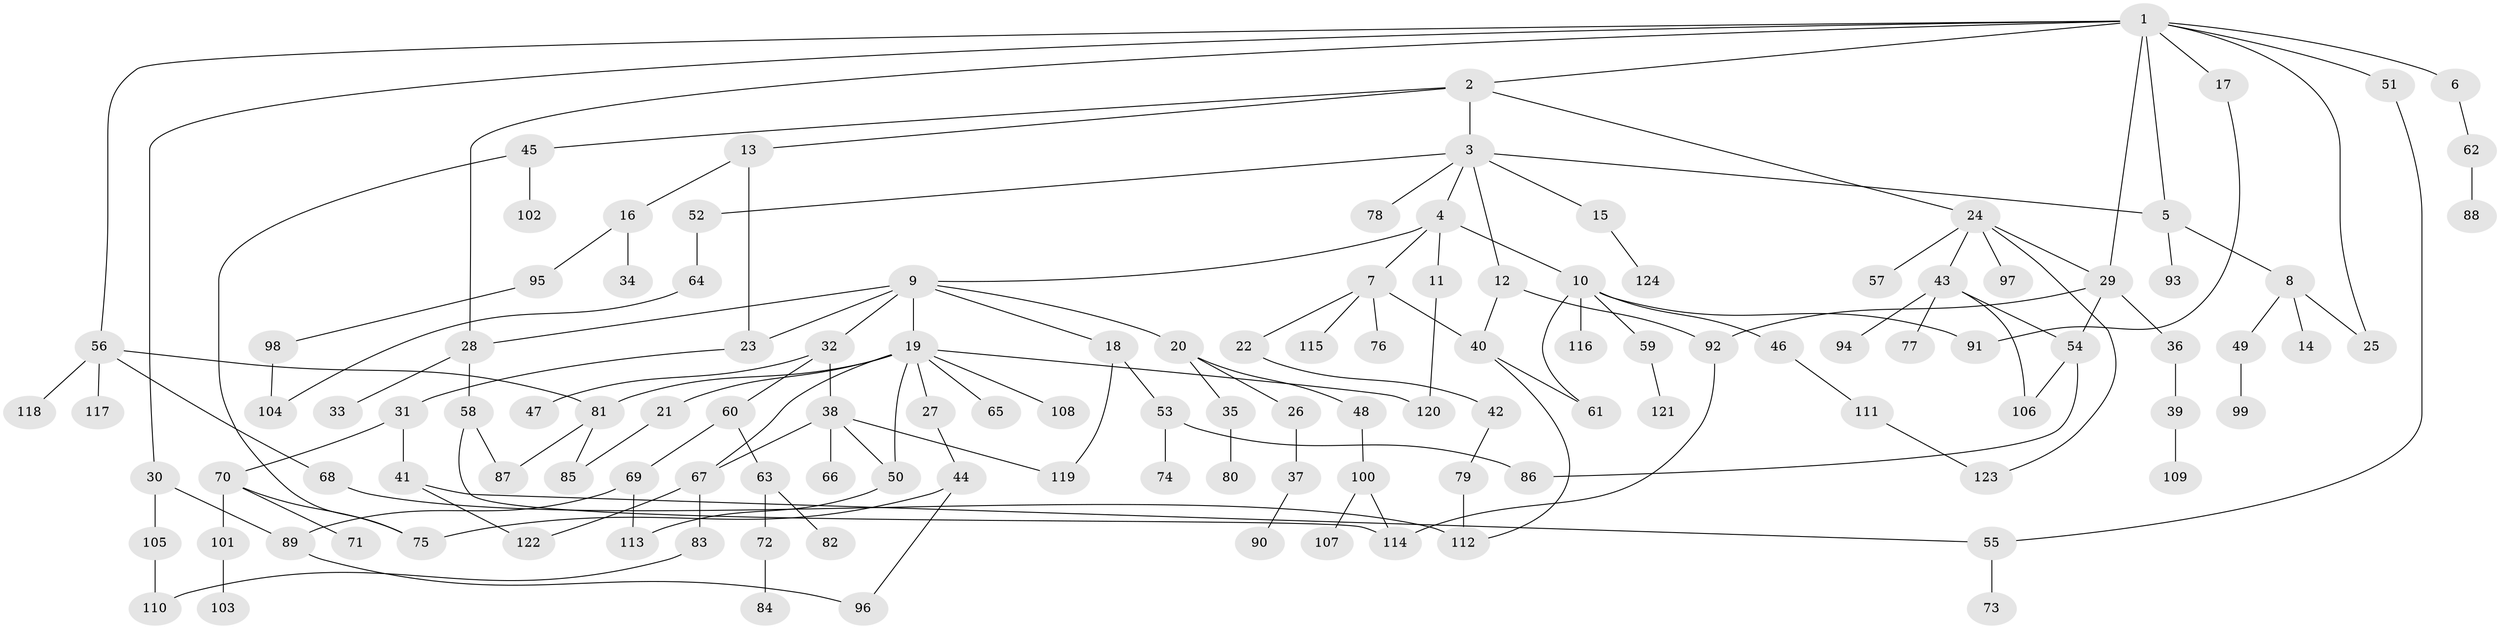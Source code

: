 // coarse degree distribution, {10: 0.023529411764705882, 6: 0.023529411764705882, 3: 0.15294117647058825, 2: 0.29411764705882354, 7: 0.011764705882352941, 8: 0.011764705882352941, 1: 0.3058823529411765, 9: 0.023529411764705882, 4: 0.12941176470588237, 5: 0.023529411764705882}
// Generated by graph-tools (version 1.1) at 2025/23/03/03/25 07:23:32]
// undirected, 124 vertices, 156 edges
graph export_dot {
graph [start="1"]
  node [color=gray90,style=filled];
  1;
  2;
  3;
  4;
  5;
  6;
  7;
  8;
  9;
  10;
  11;
  12;
  13;
  14;
  15;
  16;
  17;
  18;
  19;
  20;
  21;
  22;
  23;
  24;
  25;
  26;
  27;
  28;
  29;
  30;
  31;
  32;
  33;
  34;
  35;
  36;
  37;
  38;
  39;
  40;
  41;
  42;
  43;
  44;
  45;
  46;
  47;
  48;
  49;
  50;
  51;
  52;
  53;
  54;
  55;
  56;
  57;
  58;
  59;
  60;
  61;
  62;
  63;
  64;
  65;
  66;
  67;
  68;
  69;
  70;
  71;
  72;
  73;
  74;
  75;
  76;
  77;
  78;
  79;
  80;
  81;
  82;
  83;
  84;
  85;
  86;
  87;
  88;
  89;
  90;
  91;
  92;
  93;
  94;
  95;
  96;
  97;
  98;
  99;
  100;
  101;
  102;
  103;
  104;
  105;
  106;
  107;
  108;
  109;
  110;
  111;
  112;
  113;
  114;
  115;
  116;
  117;
  118;
  119;
  120;
  121;
  122;
  123;
  124;
  1 -- 2;
  1 -- 5;
  1 -- 6;
  1 -- 17;
  1 -- 25;
  1 -- 29;
  1 -- 30;
  1 -- 51;
  1 -- 56;
  1 -- 28;
  2 -- 3;
  2 -- 13;
  2 -- 24;
  2 -- 45;
  3 -- 4;
  3 -- 12;
  3 -- 15;
  3 -- 52;
  3 -- 78;
  3 -- 5;
  4 -- 7;
  4 -- 9;
  4 -- 10;
  4 -- 11;
  5 -- 8;
  5 -- 93;
  6 -- 62;
  7 -- 22;
  7 -- 40;
  7 -- 76;
  7 -- 115;
  8 -- 14;
  8 -- 49;
  8 -- 25;
  9 -- 18;
  9 -- 19;
  9 -- 20;
  9 -- 28;
  9 -- 32;
  9 -- 23;
  10 -- 46;
  10 -- 59;
  10 -- 61;
  10 -- 116;
  10 -- 91;
  11 -- 120;
  12 -- 92;
  12 -- 40;
  13 -- 16;
  13 -- 23;
  15 -- 124;
  16 -- 34;
  16 -- 95;
  17 -- 91;
  18 -- 53;
  18 -- 119;
  19 -- 21;
  19 -- 27;
  19 -- 65;
  19 -- 81;
  19 -- 108;
  19 -- 120;
  19 -- 50;
  19 -- 67;
  20 -- 26;
  20 -- 35;
  20 -- 48;
  21 -- 85;
  22 -- 42;
  23 -- 31;
  24 -- 43;
  24 -- 57;
  24 -- 97;
  24 -- 123;
  24 -- 29;
  26 -- 37;
  27 -- 44;
  28 -- 33;
  28 -- 58;
  29 -- 36;
  29 -- 92;
  29 -- 54;
  30 -- 89;
  30 -- 105;
  31 -- 41;
  31 -- 70;
  32 -- 38;
  32 -- 47;
  32 -- 60;
  35 -- 80;
  36 -- 39;
  37 -- 90;
  38 -- 50;
  38 -- 66;
  38 -- 67;
  38 -- 119;
  39 -- 109;
  40 -- 61;
  40 -- 112;
  41 -- 55;
  41 -- 122;
  42 -- 79;
  43 -- 54;
  43 -- 77;
  43 -- 94;
  43 -- 106;
  44 -- 96;
  44 -- 75;
  45 -- 75;
  45 -- 102;
  46 -- 111;
  48 -- 100;
  49 -- 99;
  50 -- 113;
  51 -- 55;
  52 -- 64;
  53 -- 74;
  53 -- 86;
  54 -- 86;
  54 -- 106;
  55 -- 73;
  56 -- 68;
  56 -- 117;
  56 -- 118;
  56 -- 81;
  58 -- 87;
  58 -- 114;
  59 -- 121;
  60 -- 63;
  60 -- 69;
  62 -- 88;
  63 -- 72;
  63 -- 82;
  64 -- 104;
  67 -- 83;
  67 -- 122;
  68 -- 112;
  69 -- 113;
  69 -- 89;
  70 -- 71;
  70 -- 101;
  70 -- 75;
  72 -- 84;
  79 -- 112;
  81 -- 87;
  81 -- 85;
  83 -- 110;
  89 -- 96;
  92 -- 114;
  95 -- 98;
  98 -- 104;
  100 -- 107;
  100 -- 114;
  101 -- 103;
  105 -- 110;
  111 -- 123;
}
